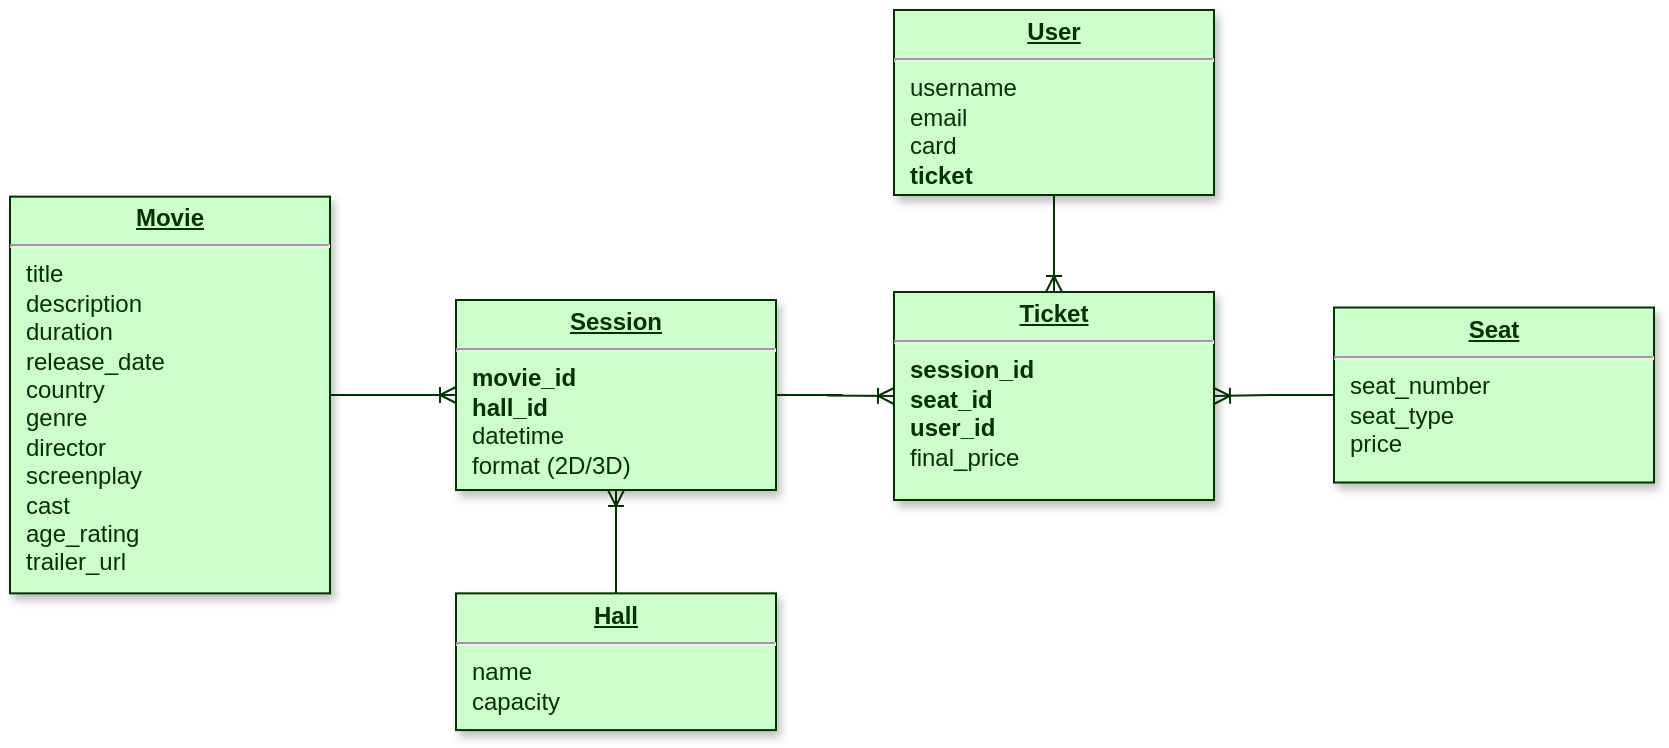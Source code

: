 <mxfile version="26.1.0">
  <diagram name="Page-1" id="efa7a0a1-bf9b-a30e-e6df-94a7791c09e9">
    <mxGraphModel dx="1195" dy="650" grid="1" gridSize="10" guides="1" tooltips="1" connect="1" arrows="1" fold="1" page="1" pageScale="1" pageWidth="826" pageHeight="1169" background="none" math="0" shadow="0">
      <root>
        <mxCell id="0" />
        <mxCell id="1" parent="0" />
        <mxCell id="20" value="&lt;p style=&quot;margin: 4px 0px 0px; text-align: center;&quot;&gt;&lt;b&gt;&lt;u&gt;Ticket&lt;/u&gt;&lt;/b&gt;&lt;/p&gt;&lt;hr&gt;&lt;p style=&quot;margin: 0px; margin-left: 8px;&quot;&gt;&lt;b&gt;session_id&lt;/b&gt;&lt;/p&gt;&lt;p style=&quot;margin: 0px; margin-left: 8px;&quot;&gt;&lt;b&gt;seat_id&lt;/b&gt;&lt;/p&gt;&lt;p style=&quot;margin: 0px; margin-left: 8px;&quot;&gt;&lt;b&gt;user_id&lt;/b&gt;&lt;/p&gt;&lt;p style=&quot;margin: 0px; margin-left: 8px;&quot;&gt;final_price&lt;/p&gt;" style="verticalAlign=top;align=left;overflow=fill;fontSize=12;fontFamily=Helvetica;html=1;strokeColor=#003300;shadow=1;fillColor=#CCFFCC;fontColor=#003300;" parent="1" vertex="1">
          <mxGeometry x="481" y="288" width="160" height="104" as="geometry" />
        </mxCell>
        <mxCell id="21" value="&lt;p style=&quot;margin: 4px 0px 0px; text-align: center;&quot;&gt;&lt;b&gt;&lt;u&gt;Session&lt;/u&gt;&lt;/b&gt;&lt;/p&gt;&lt;hr&gt;&lt;p style=&quot;margin: 0px; margin-left: 8px;&quot;&gt;&lt;b&gt;movie_id&lt;/b&gt;&lt;/p&gt;&lt;p style=&quot;margin: 0px; margin-left: 8px;&quot;&gt;&lt;b&gt;hall_id&lt;/b&gt;&lt;/p&gt;&lt;p style=&quot;margin: 0px; margin-left: 8px;&quot;&gt;datetime&lt;/p&gt;&lt;p style=&quot;margin: 0px; margin-left: 8px;&quot;&gt;format (2D/3D)&lt;/p&gt;" style="verticalAlign=top;align=left;overflow=fill;fontSize=12;fontFamily=Helvetica;html=1;strokeColor=#003300;shadow=1;fillColor=#CCFFCC;fontColor=#003300;" parent="1" vertex="1">
          <mxGeometry x="262" y="292" width="160" height="95" as="geometry" />
        </mxCell>
        <mxCell id="25" value="&lt;p style=&quot;margin: 4px 0px 0px; text-align: center;&quot;&gt;&lt;b&gt;&lt;u&gt;Movie&lt;/u&gt;&lt;/b&gt;&lt;/p&gt;&lt;hr&gt;&lt;p style=&quot;margin: 0px; margin-left: 8px;&quot;&gt;title&lt;/p&gt;&lt;p style=&quot;margin: 0px; margin-left: 8px;&quot;&gt;description&lt;/p&gt;&lt;p style=&quot;margin: 0px; margin-left: 8px;&quot;&gt;duration&lt;/p&gt;&lt;p style=&quot;margin: 0px; margin-left: 8px;&quot;&gt;release_date&lt;/p&gt;&lt;p style=&quot;margin: 0px; margin-left: 8px;&quot;&gt;country&lt;/p&gt;&lt;p style=&quot;margin: 0px; margin-left: 8px;&quot;&gt;genre&lt;/p&gt;&lt;p style=&quot;margin: 0px; margin-left: 8px;&quot;&gt;director&lt;/p&gt;&lt;p style=&quot;margin: 0px; margin-left: 8px;&quot;&gt;screenplay&lt;/p&gt;&lt;p style=&quot;margin: 0px; margin-left: 8px;&quot;&gt;cast&lt;/p&gt;&lt;p style=&quot;margin: 0px; margin-left: 8px;&quot;&gt;age_rating&lt;/p&gt;&lt;p style=&quot;margin: 0px; margin-left: 8px;&quot;&gt;trailer_url&lt;/p&gt;" style="verticalAlign=top;align=left;overflow=fill;fontSize=12;fontFamily=Helvetica;html=1;strokeColor=#003300;shadow=1;fillColor=#CCFFCC;fontColor=#003300;" parent="1" vertex="1">
          <mxGeometry x="39" y="240.32" width="160" height="198.36" as="geometry" />
        </mxCell>
        <mxCell id="_b9yHRroOluX3SWqW4es-118" value="&lt;p style=&quot;margin: 4px 0px 0px; text-align: center;&quot;&gt;&lt;b&gt;&lt;u&gt;Hall&lt;/u&gt;&lt;/b&gt;&lt;/p&gt;&lt;hr&gt;&lt;p style=&quot;margin: 0px; margin-left: 8px;&quot;&gt;name&lt;/p&gt;&lt;p style=&quot;margin: 0px; margin-left: 8px;&quot;&gt;capacity&lt;/p&gt;" style="verticalAlign=top;align=left;overflow=fill;fontSize=12;fontFamily=Helvetica;html=1;strokeColor=#003300;shadow=1;fillColor=#CCFFCC;fontColor=#003300;" parent="1" vertex="1">
          <mxGeometry x="262" y="438.68" width="160" height="68.36" as="geometry" />
        </mxCell>
        <mxCell id="_b9yHRroOluX3SWqW4es-119" value="&lt;p style=&quot;margin: 4px 0px 0px; text-align: center;&quot;&gt;&lt;b&gt;&lt;u&gt;Seat&lt;/u&gt;&lt;/b&gt;&lt;/p&gt;&lt;hr&gt;&lt;p style=&quot;margin: 0px; margin-left: 8px;&quot;&gt;seat_number&lt;/p&gt;&lt;p style=&quot;margin: 0px; margin-left: 8px;&quot;&gt;seat_type&lt;/p&gt;&lt;p style=&quot;margin: 0px; margin-left: 8px;&quot;&gt;price&lt;/p&gt;&lt;p style=&quot;margin: 0px; margin-left: 8px;&quot;&gt;&lt;br&gt;&lt;/p&gt;" style="verticalAlign=top;align=left;overflow=fill;fontSize=12;fontFamily=Helvetica;html=1;strokeColor=#003300;shadow=1;fillColor=#CCFFCC;fontColor=#003300;" parent="1" vertex="1">
          <mxGeometry x="701" y="295.75" width="160" height="87.5" as="geometry" />
        </mxCell>
        <mxCell id="_b9yHRroOluX3SWqW4es-120" value="&lt;p style=&quot;margin: 0px; margin-top: 4px; text-align: center; text-decoration: underline;&quot;&gt;&lt;b&gt;User&lt;/b&gt;&lt;/p&gt;&lt;hr&gt;&lt;p style=&quot;margin: 0px; margin-left: 8px;&quot;&gt;username&lt;/p&gt;&lt;p style=&quot;margin: 0px; margin-left: 8px;&quot;&gt;email&lt;/p&gt;&lt;p style=&quot;margin: 0px; margin-left: 8px;&quot;&gt;card&lt;/p&gt;&lt;p style=&quot;margin: 0px; margin-left: 8px;&quot;&gt;&lt;b&gt;ticket&lt;/b&gt;&lt;/p&gt;&lt;p style=&quot;margin: 0px; margin-left: 8px;&quot;&gt;&lt;br&gt;&lt;/p&gt;" style="verticalAlign=top;align=left;overflow=fill;fontSize=12;fontFamily=Helvetica;html=1;strokeColor=#003300;shadow=1;fillColor=#CCFFCC;fontColor=#003300;" parent="1" vertex="1">
          <mxGeometry x="481" y="147" width="160" height="92.5" as="geometry" />
        </mxCell>
        <mxCell id="_b9yHRroOluX3SWqW4es-123" value="" style="edgeStyle=entityRelationEdgeStyle;fontSize=12;html=1;endArrow=ERoneToMany;rounded=0;exitX=1;exitY=0.5;exitDx=0;exitDy=0;entryX=0;entryY=0.5;entryDx=0;entryDy=0;fillColor=#CCFFCC;strokeColor=#003300;fontColor=#003300;" parent="1" source="25" target="21" edge="1">
          <mxGeometry width="100" height="100" relative="1" as="geometry">
            <mxPoint x="230" y="322" as="sourcePoint" />
            <mxPoint x="270" y="262" as="targetPoint" />
          </mxGeometry>
        </mxCell>
        <mxCell id="_b9yHRroOluX3SWqW4es-125" value="" style="edgeStyle=orthogonalEdgeStyle;fontSize=12;html=1;endArrow=ERoneToMany;rounded=0;exitX=0.5;exitY=1;exitDx=0;exitDy=0;entryX=0.5;entryY=0;entryDx=0;entryDy=0;fillColor=#CCFFCC;strokeColor=#003300;fontColor=#003300;" parent="1" source="_b9yHRroOluX3SWqW4es-120" target="20" edge="1">
          <mxGeometry width="100" height="100" relative="1" as="geometry">
            <mxPoint x="351" y="402" as="sourcePoint" />
            <mxPoint x="451" y="302" as="targetPoint" />
          </mxGeometry>
        </mxCell>
        <mxCell id="_b9yHRroOluX3SWqW4es-126" value="" style="edgeStyle=orthogonalEdgeStyle;fontSize=12;html=1;endArrow=ERoneToMany;rounded=0;exitX=0;exitY=0.5;exitDx=0;exitDy=0;entryX=1;entryY=0.5;entryDx=0;entryDy=0;fillColor=#CCFFCC;strokeColor=#003300;fontColor=#003300;" parent="1" source="_b9yHRroOluX3SWqW4es-119" target="20" edge="1">
          <mxGeometry width="100" height="100" relative="1" as="geometry">
            <mxPoint x="351" y="402" as="sourcePoint" />
            <mxPoint x="451" y="302" as="targetPoint" />
          </mxGeometry>
        </mxCell>
        <mxCell id="_b9yHRroOluX3SWqW4es-127" value="" style="edgeStyle=orthogonalEdgeStyle;fontSize=12;html=1;endArrow=ERoneToMany;rounded=0;exitX=0.5;exitY=0;exitDx=0;exitDy=0;entryX=0.5;entryY=1;entryDx=0;entryDy=0;fillColor=#CCFFCC;strokeColor=#003300;fontColor=#003300;" parent="1" source="_b9yHRroOluX3SWqW4es-118" target="21" edge="1">
          <mxGeometry width="100" height="100" relative="1" as="geometry">
            <mxPoint x="351" y="380" as="sourcePoint" />
            <mxPoint x="451" y="280" as="targetPoint" />
          </mxGeometry>
        </mxCell>
        <mxCell id="_b9yHRroOluX3SWqW4es-128" value="" style="edgeStyle=entityRelationEdgeStyle;fontSize=12;html=1;endArrow=ERoneToMany;rounded=0;entryX=0;entryY=0.5;entryDx=0;entryDy=0;exitX=1;exitY=0.5;exitDx=0;exitDy=0;fillColor=#CCFFCC;strokeColor=#003300;fontColor=#003300;" parent="1" source="21" target="20" edge="1">
          <mxGeometry width="100" height="100" relative="1" as="geometry">
            <mxPoint x="390" y="380" as="sourcePoint" />
            <mxPoint x="490" y="280" as="targetPoint" />
          </mxGeometry>
        </mxCell>
      </root>
    </mxGraphModel>
  </diagram>
</mxfile>
